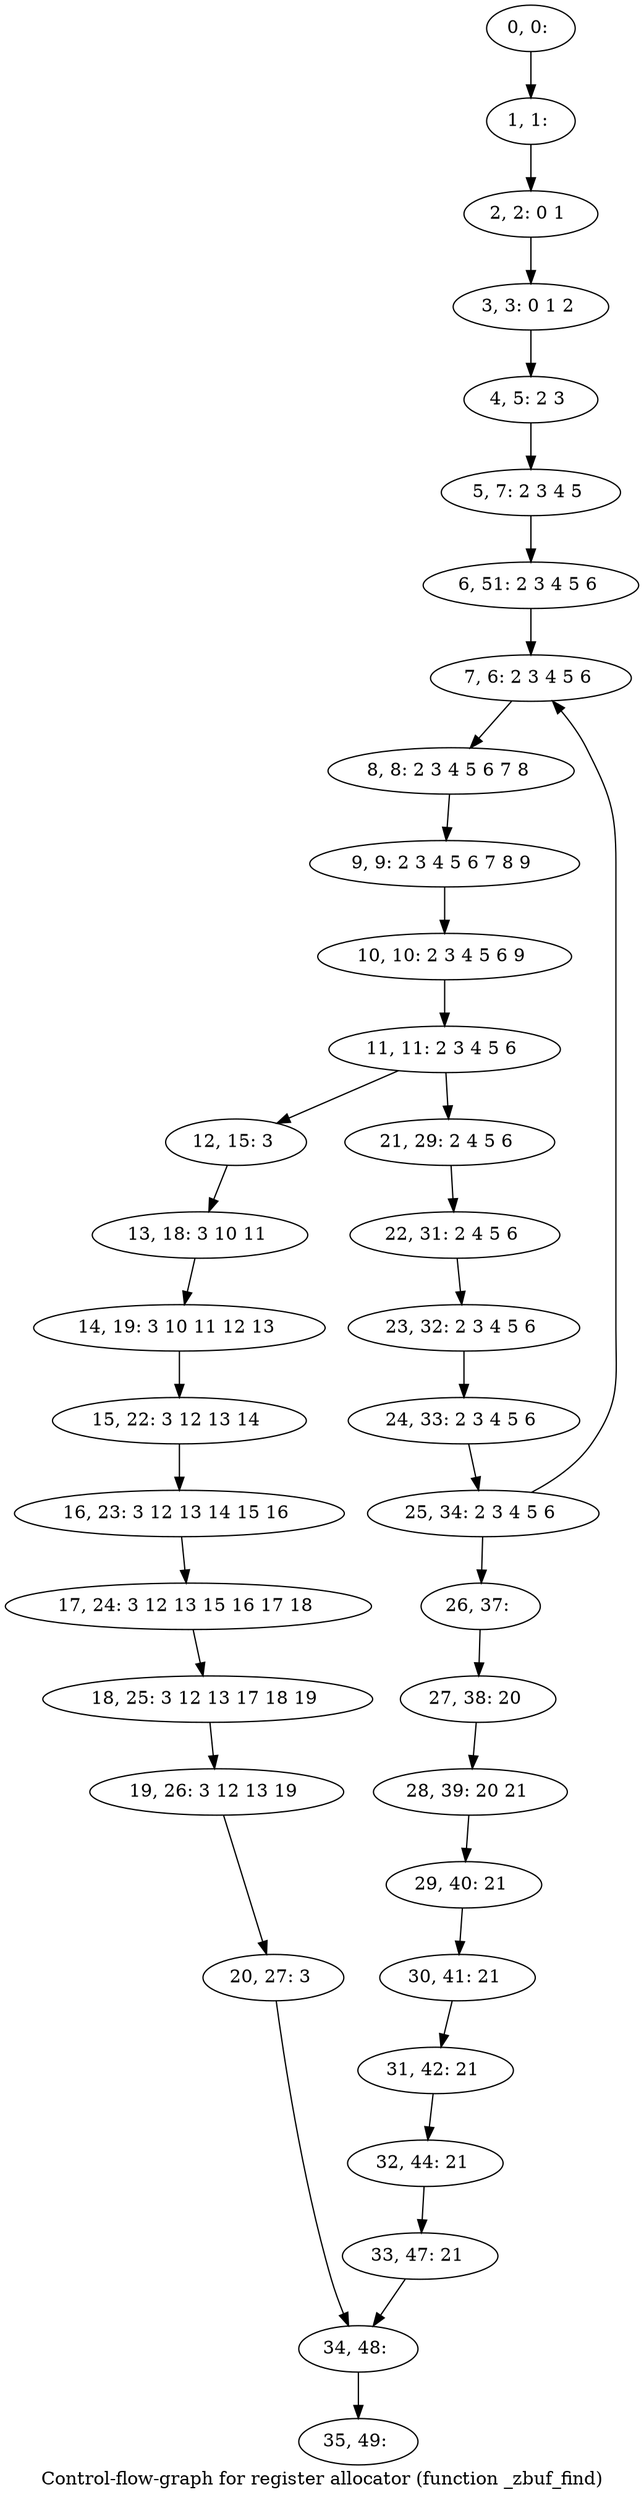 digraph G {
graph [label="Control-flow-graph for register allocator (function _zbuf_find)"]
0[label="0, 0: "];
1[label="1, 1: "];
2[label="2, 2: 0 1 "];
3[label="3, 3: 0 1 2 "];
4[label="4, 5: 2 3 "];
5[label="5, 7: 2 3 4 5 "];
6[label="6, 51: 2 3 4 5 6 "];
7[label="7, 6: 2 3 4 5 6 "];
8[label="8, 8: 2 3 4 5 6 7 8 "];
9[label="9, 9: 2 3 4 5 6 7 8 9 "];
10[label="10, 10: 2 3 4 5 6 9 "];
11[label="11, 11: 2 3 4 5 6 "];
12[label="12, 15: 3 "];
13[label="13, 18: 3 10 11 "];
14[label="14, 19: 3 10 11 12 13 "];
15[label="15, 22: 3 12 13 14 "];
16[label="16, 23: 3 12 13 14 15 16 "];
17[label="17, 24: 3 12 13 15 16 17 18 "];
18[label="18, 25: 3 12 13 17 18 19 "];
19[label="19, 26: 3 12 13 19 "];
20[label="20, 27: 3 "];
21[label="21, 29: 2 4 5 6 "];
22[label="22, 31: 2 4 5 6 "];
23[label="23, 32: 2 3 4 5 6 "];
24[label="24, 33: 2 3 4 5 6 "];
25[label="25, 34: 2 3 4 5 6 "];
26[label="26, 37: "];
27[label="27, 38: 20 "];
28[label="28, 39: 20 21 "];
29[label="29, 40: 21 "];
30[label="30, 41: 21 "];
31[label="31, 42: 21 "];
32[label="32, 44: 21 "];
33[label="33, 47: 21 "];
34[label="34, 48: "];
35[label="35, 49: "];
0->1 ;
1->2 ;
2->3 ;
3->4 ;
4->5 ;
5->6 ;
6->7 ;
7->8 ;
8->9 ;
9->10 ;
10->11 ;
11->12 ;
11->21 ;
12->13 ;
13->14 ;
14->15 ;
15->16 ;
16->17 ;
17->18 ;
18->19 ;
19->20 ;
20->34 ;
21->22 ;
22->23 ;
23->24 ;
24->25 ;
25->26 ;
25->7 ;
26->27 ;
27->28 ;
28->29 ;
29->30 ;
30->31 ;
31->32 ;
32->33 ;
33->34 ;
34->35 ;
}
